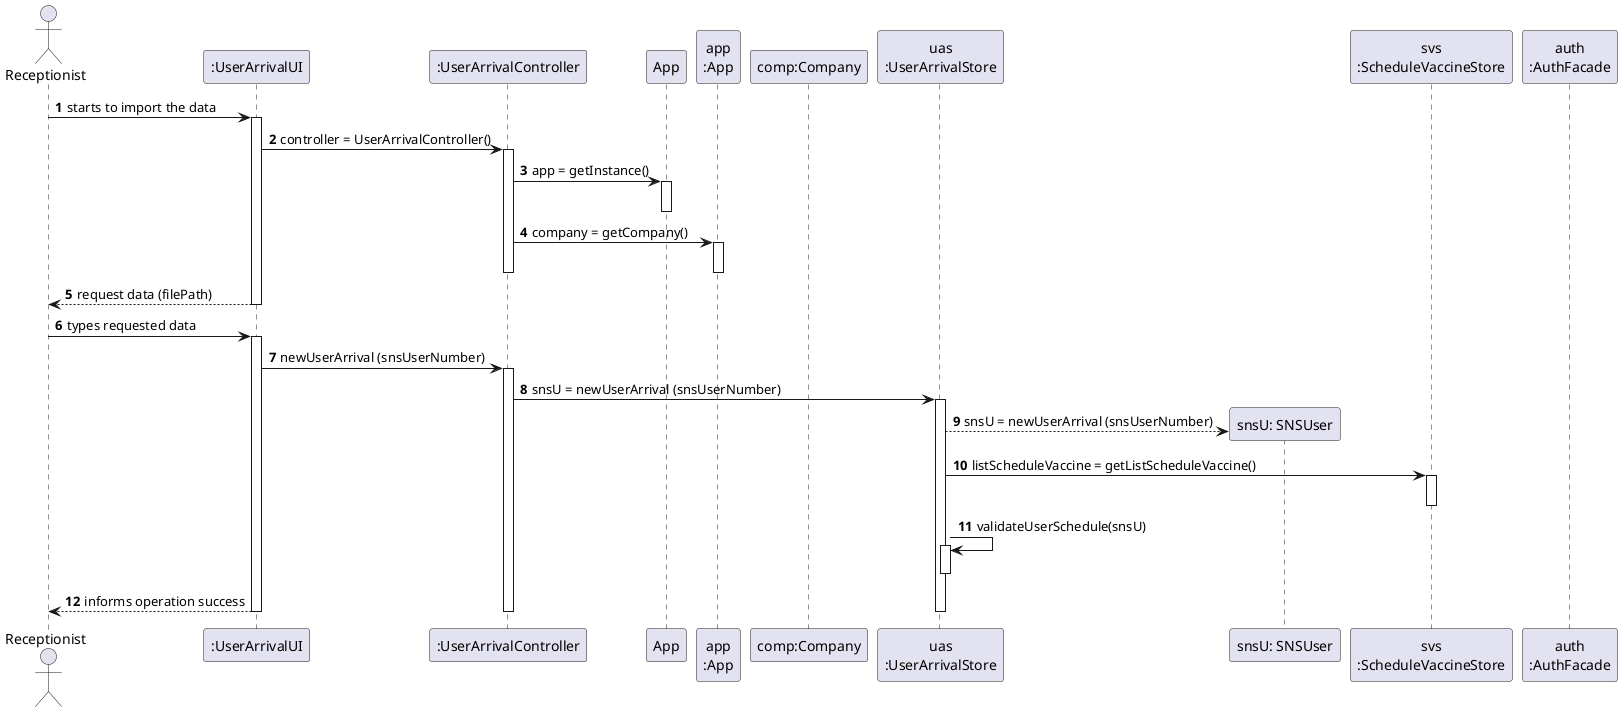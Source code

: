 @startuml

autonumber
actor "Receptionist" as RCP


participant ":UserArrivalUI" as UI
participant ":UserArrivalController" as CTRL
participant "App" as APP
participant "app\n:App" as App
participant "comp:Company" as COMP
participant "uas\n:UserArrivalStore" as UAS
participant "snsU: SNSUser" as snsU
participant "svs\n:ScheduleVaccineStore" as SVS
participant "auth\n:AuthFacade" as AF



RCP -> UI : starts to import the data
activate UI
UI -> CTRL : controller = UserArrivalController()
activate CTRL
CTRL -> APP : app = getInstance()
activate APP
deactivate APP
CTRL -> App : company = getCompany()
activate App
deactivate App

deactivate CTRL

UI --> RCP : request data (filePath)
deactivate UI

RCP -> UI : types requested data
activate UI

UI -> CTRL : newUserArrival (snsUserNumber)
activate CTRL

CTRL -> UAS : snsU = newUserArrival (snsUserNumber)
activate UAS

UAS --> snsU** : snsU = newUserArrival (snsUserNumber)

UAS -> SVS: listScheduleVaccine = getListScheduleVaccine()
activate SVS
deactivate SVS


UAS -> UAS : validateUserSchedule(snsU)
activate UAS
deactivate UAS


UI --> RCP : informs operation success
deactivate UAS
deactivate CTRL
deactivate UI
deactivate RCP


@enduml